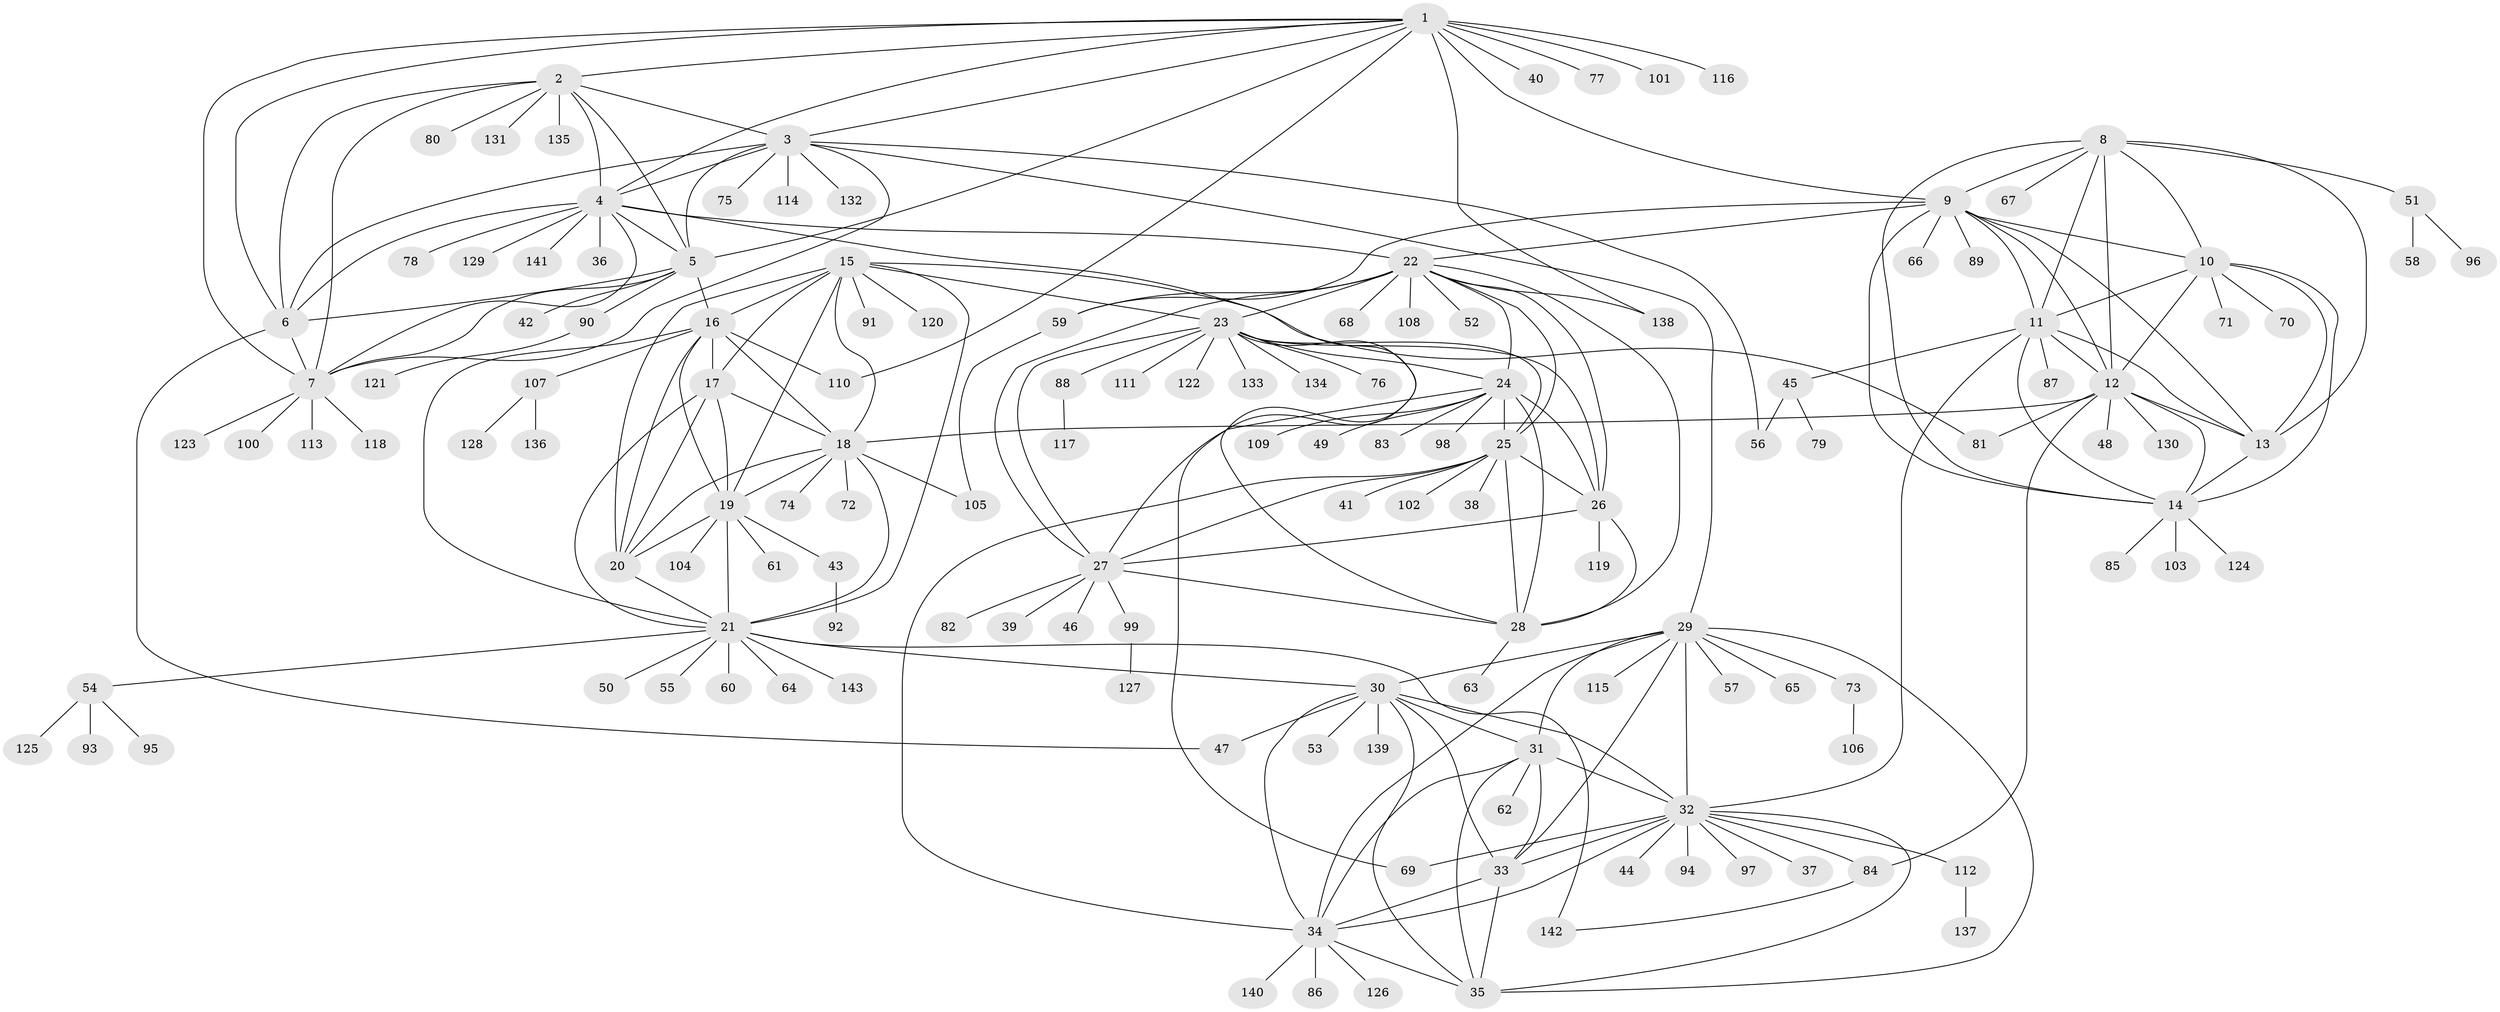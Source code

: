 // coarse degree distribution, {1: 0.6046511627906976, 5: 0.06976744186046512, 10: 0.023255813953488372, 4: 0.09302325581395349, 2: 0.06976744186046512, 9: 0.046511627906976744, 3: 0.046511627906976744, 15: 0.023255813953488372, 6: 0.023255813953488372}
// Generated by graph-tools (version 1.1) at 2025/37/03/04/25 23:37:36]
// undirected, 143 vertices, 233 edges
graph export_dot {
  node [color=gray90,style=filled];
  1;
  2;
  3;
  4;
  5;
  6;
  7;
  8;
  9;
  10;
  11;
  12;
  13;
  14;
  15;
  16;
  17;
  18;
  19;
  20;
  21;
  22;
  23;
  24;
  25;
  26;
  27;
  28;
  29;
  30;
  31;
  32;
  33;
  34;
  35;
  36;
  37;
  38;
  39;
  40;
  41;
  42;
  43;
  44;
  45;
  46;
  47;
  48;
  49;
  50;
  51;
  52;
  53;
  54;
  55;
  56;
  57;
  58;
  59;
  60;
  61;
  62;
  63;
  64;
  65;
  66;
  67;
  68;
  69;
  70;
  71;
  72;
  73;
  74;
  75;
  76;
  77;
  78;
  79;
  80;
  81;
  82;
  83;
  84;
  85;
  86;
  87;
  88;
  89;
  90;
  91;
  92;
  93;
  94;
  95;
  96;
  97;
  98;
  99;
  100;
  101;
  102;
  103;
  104;
  105;
  106;
  107;
  108;
  109;
  110;
  111;
  112;
  113;
  114;
  115;
  116;
  117;
  118;
  119;
  120;
  121;
  122;
  123;
  124;
  125;
  126;
  127;
  128;
  129;
  130;
  131;
  132;
  133;
  134;
  135;
  136;
  137;
  138;
  139;
  140;
  141;
  142;
  143;
  1 -- 2;
  1 -- 3;
  1 -- 4;
  1 -- 5;
  1 -- 6;
  1 -- 7;
  1 -- 9;
  1 -- 40;
  1 -- 77;
  1 -- 101;
  1 -- 110;
  1 -- 116;
  1 -- 138;
  2 -- 3;
  2 -- 4;
  2 -- 5;
  2 -- 6;
  2 -- 7;
  2 -- 80;
  2 -- 131;
  2 -- 135;
  3 -- 4;
  3 -- 5;
  3 -- 6;
  3 -- 7;
  3 -- 29;
  3 -- 56;
  3 -- 75;
  3 -- 114;
  3 -- 132;
  4 -- 5;
  4 -- 6;
  4 -- 7;
  4 -- 22;
  4 -- 36;
  4 -- 69;
  4 -- 78;
  4 -- 129;
  4 -- 141;
  5 -- 6;
  5 -- 7;
  5 -- 16;
  5 -- 42;
  5 -- 90;
  6 -- 7;
  6 -- 47;
  7 -- 100;
  7 -- 113;
  7 -- 118;
  7 -- 123;
  8 -- 9;
  8 -- 10;
  8 -- 11;
  8 -- 12;
  8 -- 13;
  8 -- 14;
  8 -- 51;
  8 -- 67;
  9 -- 10;
  9 -- 11;
  9 -- 12;
  9 -- 13;
  9 -- 14;
  9 -- 22;
  9 -- 59;
  9 -- 66;
  9 -- 89;
  10 -- 11;
  10 -- 12;
  10 -- 13;
  10 -- 14;
  10 -- 70;
  10 -- 71;
  11 -- 12;
  11 -- 13;
  11 -- 14;
  11 -- 32;
  11 -- 45;
  11 -- 87;
  12 -- 13;
  12 -- 14;
  12 -- 18;
  12 -- 48;
  12 -- 81;
  12 -- 84;
  12 -- 130;
  13 -- 14;
  14 -- 85;
  14 -- 103;
  14 -- 124;
  15 -- 16;
  15 -- 17;
  15 -- 18;
  15 -- 19;
  15 -- 20;
  15 -- 21;
  15 -- 23;
  15 -- 81;
  15 -- 91;
  15 -- 120;
  16 -- 17;
  16 -- 18;
  16 -- 19;
  16 -- 20;
  16 -- 21;
  16 -- 107;
  16 -- 110;
  17 -- 18;
  17 -- 19;
  17 -- 20;
  17 -- 21;
  18 -- 19;
  18 -- 20;
  18 -- 21;
  18 -- 72;
  18 -- 74;
  18 -- 105;
  19 -- 20;
  19 -- 21;
  19 -- 43;
  19 -- 61;
  19 -- 104;
  20 -- 21;
  21 -- 30;
  21 -- 50;
  21 -- 54;
  21 -- 55;
  21 -- 60;
  21 -- 64;
  21 -- 142;
  21 -- 143;
  22 -- 23;
  22 -- 24;
  22 -- 25;
  22 -- 26;
  22 -- 27;
  22 -- 28;
  22 -- 52;
  22 -- 59;
  22 -- 68;
  22 -- 108;
  22 -- 138;
  23 -- 24;
  23 -- 25;
  23 -- 26;
  23 -- 27;
  23 -- 28;
  23 -- 76;
  23 -- 88;
  23 -- 111;
  23 -- 122;
  23 -- 133;
  23 -- 134;
  24 -- 25;
  24 -- 26;
  24 -- 27;
  24 -- 28;
  24 -- 49;
  24 -- 83;
  24 -- 98;
  24 -- 109;
  25 -- 26;
  25 -- 27;
  25 -- 28;
  25 -- 34;
  25 -- 38;
  25 -- 41;
  25 -- 102;
  26 -- 27;
  26 -- 28;
  26 -- 119;
  27 -- 28;
  27 -- 39;
  27 -- 46;
  27 -- 82;
  27 -- 99;
  28 -- 63;
  29 -- 30;
  29 -- 31;
  29 -- 32;
  29 -- 33;
  29 -- 34;
  29 -- 35;
  29 -- 57;
  29 -- 65;
  29 -- 73;
  29 -- 115;
  30 -- 31;
  30 -- 32;
  30 -- 33;
  30 -- 34;
  30 -- 35;
  30 -- 47;
  30 -- 53;
  30 -- 139;
  31 -- 32;
  31 -- 33;
  31 -- 34;
  31 -- 35;
  31 -- 62;
  32 -- 33;
  32 -- 34;
  32 -- 35;
  32 -- 37;
  32 -- 44;
  32 -- 69;
  32 -- 84;
  32 -- 94;
  32 -- 97;
  32 -- 112;
  33 -- 34;
  33 -- 35;
  34 -- 35;
  34 -- 86;
  34 -- 126;
  34 -- 140;
  43 -- 92;
  45 -- 56;
  45 -- 79;
  51 -- 58;
  51 -- 96;
  54 -- 93;
  54 -- 95;
  54 -- 125;
  59 -- 105;
  73 -- 106;
  84 -- 142;
  88 -- 117;
  90 -- 121;
  99 -- 127;
  107 -- 128;
  107 -- 136;
  112 -- 137;
}
